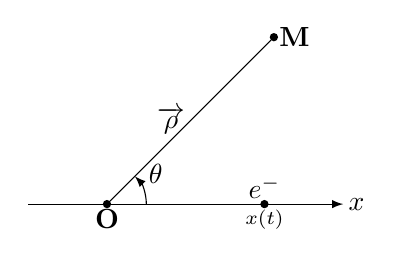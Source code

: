 %% document-wide tikz options and styles
\begin{tikzpicture}[  >=latex, % option for nice arrows
    inner sep=0pt,%
    outer sep=2pt,%
    mark coordinate/.style={inner sep=0pt,outer sep=0pt,minimum size=3pt,
      fill=black,circle}%
  ]
  \sf
  \definecolor{red}{RGB}{221,42,43}
  \definecolor{green}{RGB}{105,182,40}
  \definecolor{blue}{RGB}{0,51,153}
  \definecolor{orange}{RGB}{192,128,64}
  \definecolor{gray}{RGB}{107,108,110}


  \draw[->] (-1,0) -- (3,0) node[right] {$x$};

  \coordinate[mark coordinate] (O) at (0,0) node[below] {$\mathbf{O}$};
  \coordinate[mark coordinate] (M) at (2.12,2.12);
  \coordinate[mark coordinate] (N) at (2,0);
  \draw (N) node[above] {$e^-$} node[below] {\scriptsize$x(t)$};
  \draw (O) -- (M) node[midway, left] {$\overrightarrow{\rho}$} node[right] {$\mathbf{M}$};
  \draw[->] (0.5,0) arc(0:45:0.5) node[midway, above right] {$\theta$};

\end{tikzpicture}
